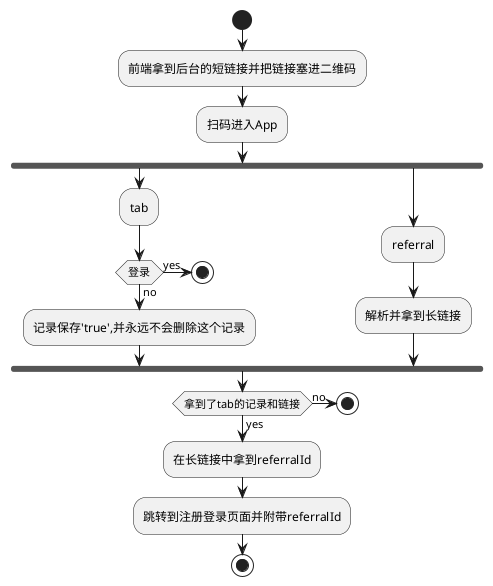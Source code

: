 @startuml referral

start
:前端拿到后台的短链接并把链接塞进二维码;
:扫码进入App;
fork
  :tab;
  if(登录) then (yes)
    stop
  else (no)
    :记录保存'true',并永远不会删除这个记录;
  endif
fork again
  :referral;
  :解析并拿到长链接;
end fork
if(拿到了tab的记录和链接) then (yes)
  :在长链接中拿到referralId;
  :跳转到注册登录页面并附带referralId;
  stop
else (no)  
  stop
  @enduml
